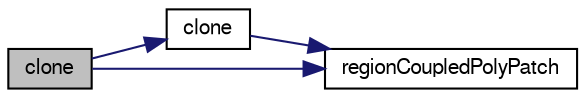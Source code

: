 digraph "clone"
{
  bgcolor="transparent";
  edge [fontname="FreeSans",fontsize="10",labelfontname="FreeSans",labelfontsize="10"];
  node [fontname="FreeSans",fontsize="10",shape=record];
  rankdir="LR";
  Node69 [label="clone",height=0.2,width=0.4,color="black", fillcolor="grey75", style="filled", fontcolor="black"];
  Node69 -> Node70 [color="midnightblue",fontsize="10",style="solid",fontname="FreeSans"];
  Node70 [label="clone",height=0.2,width=0.4,color="black",URL="$a25186.html#adbf8c0a436d777bd346c3ab2a4b087df",tooltip="Construct and return a clone, resetting the boundary mesh. "];
  Node70 -> Node71 [color="midnightblue",fontsize="10",style="solid",fontname="FreeSans"];
  Node71 [label="regionCoupledPolyPatch",height=0.2,width=0.4,color="black",URL="$a25186.html#abc60d159f6fee3ba4af4809466125691",tooltip="Construct from (base couped patch) components. "];
  Node69 -> Node71 [color="midnightblue",fontsize="10",style="solid",fontname="FreeSans"];
}
